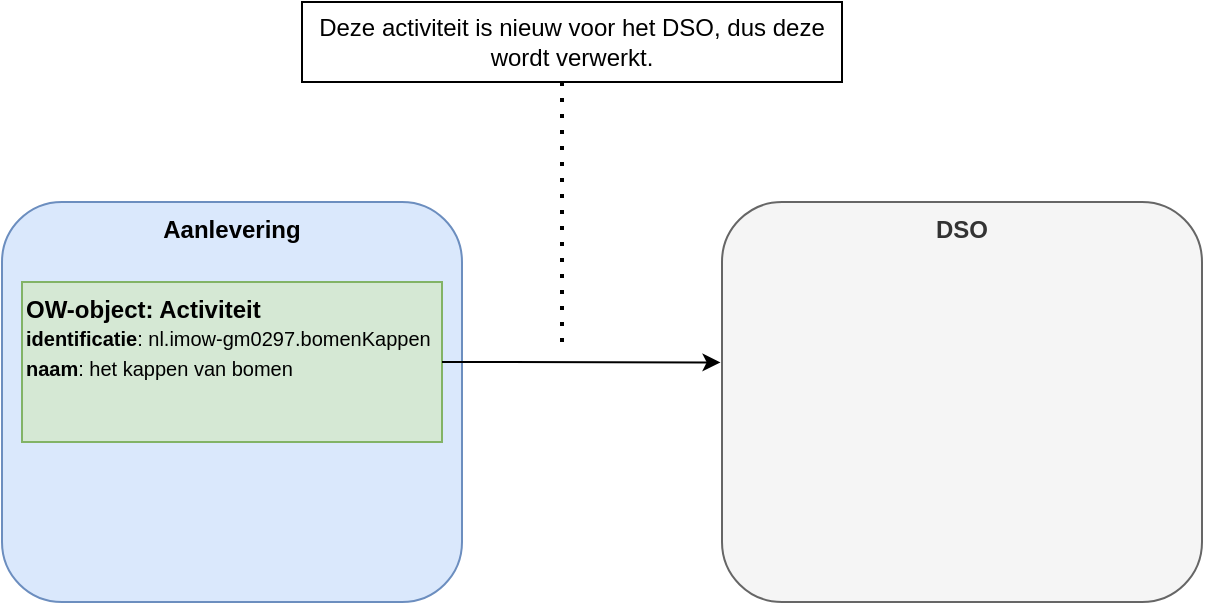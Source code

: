 <mxfile version="15.9.6" type="google" pages="9"><diagram id="cnq5a78U39VZ50lS3dMu" name="Aanlevering"><mxGraphModel dx="1422" dy="705" grid="1" gridSize="10" guides="1" tooltips="1" connect="1" arrows="1" fold="1" page="1" pageScale="1" pageWidth="850" pageHeight="1100" math="0" shadow="0"><root><mxCell id="BulAiwIBVjesNpcycTKe-0"/><mxCell id="BulAiwIBVjesNpcycTKe-1" parent="BulAiwIBVjesNpcycTKe-0"/><mxCell id="upTyHhgvFodYjbKppQSF-0" value="Aanlevering" style="rounded=1;whiteSpace=wrap;html=1;verticalAlign=top;fontStyle=1;fillColor=#dae8fc;strokeColor=#6c8ebf;" parent="BulAiwIBVjesNpcycTKe-1" vertex="1"><mxGeometry x="150" y="180" width="230" height="200" as="geometry"/></mxCell><mxCell id="upTyHhgvFodYjbKppQSF-1" value="DSO" style="rounded=1;whiteSpace=wrap;html=1;verticalAlign=top;fontStyle=1;fillColor=#f5f5f5;strokeColor=#666666;fontColor=#333333;" parent="BulAiwIBVjesNpcycTKe-1" vertex="1"><mxGeometry x="510" y="180" width="240" height="200" as="geometry"/></mxCell><mxCell id="upTyHhgvFodYjbKppQSF-2" value="&lt;b&gt;OW-object: Activiteit&lt;/b&gt;&lt;br&gt;&lt;font style=&quot;font-size: 10px&quot;&gt;&lt;b&gt;identificatie&lt;/b&gt;: nl.imow-gm0297.bomenKappen&lt;br&gt;&lt;b&gt;naam&lt;/b&gt;: het kappen van bomen&lt;/font&gt;" style="rounded=0;whiteSpace=wrap;html=1;align=left;verticalAlign=top;fillColor=#d5e8d4;strokeColor=#82b366;" parent="BulAiwIBVjesNpcycTKe-1" vertex="1"><mxGeometry x="160" y="220" width="210" height="80" as="geometry"/></mxCell><mxCell id="upTyHhgvFodYjbKppQSF-4" value="" style="endArrow=classic;html=1;exitX=1;exitY=0.5;exitDx=0;exitDy=0;entryX=-0.003;entryY=0.401;entryDx=0;entryDy=0;entryPerimeter=0;" parent="BulAiwIBVjesNpcycTKe-1" source="upTyHhgvFodYjbKppQSF-2" target="upTyHhgvFodYjbKppQSF-1" edge="1"><mxGeometry width="50" height="50" relative="1" as="geometry"><mxPoint x="410" y="290" as="sourcePoint"/><mxPoint x="460" y="240" as="targetPoint"/></mxGeometry></mxCell><mxCell id="upTyHhgvFodYjbKppQSF-5" value="" style="endArrow=none;dashed=1;html=1;dashPattern=1 3;strokeWidth=2;" parent="BulAiwIBVjesNpcycTKe-1" edge="1"><mxGeometry width="50" height="50" relative="1" as="geometry"><mxPoint x="430" y="250" as="sourcePoint"/><mxPoint x="430" y="120" as="targetPoint"/></mxGeometry></mxCell><mxCell id="upTyHhgvFodYjbKppQSF-6" value="Deze activiteit is nieuw voor het DSO, dus deze wordt verwerkt." style="text;html=1;fillColor=none;align=center;verticalAlign=middle;whiteSpace=wrap;rounded=0;strokeColor=#000000;" parent="BulAiwIBVjesNpcycTKe-1" vertex="1"><mxGeometry x="300" y="80" width="270" height="40" as="geometry"/></mxCell></root></mxGraphModel></diagram><diagram id="4rAleADZfKpRLxPWruGP" name="Wijziging"><mxGraphModel dx="1422" dy="705" grid="1" gridSize="10" guides="1" tooltips="1" connect="1" arrows="1" fold="1" page="1" pageScale="1" pageWidth="850" pageHeight="1100" math="0" shadow="0"><root><mxCell id="6Y5JYu0AF59c7PQff5KX-0"/><mxCell id="6Y5JYu0AF59c7PQff5KX-1" parent="6Y5JYu0AF59c7PQff5KX-0"/><mxCell id="vm-alfsnwEmNeRz_VhrY-0" value="Aanlevering" style="rounded=1;whiteSpace=wrap;html=1;verticalAlign=top;fontStyle=1;fillColor=#dae8fc;strokeColor=#6c8ebf;" parent="6Y5JYu0AF59c7PQff5KX-1" vertex="1"><mxGeometry x="150" y="180" width="230" height="200" as="geometry"/></mxCell><mxCell id="vm-alfsnwEmNeRz_VhrY-1" value="DSO" style="rounded=1;whiteSpace=wrap;html=1;verticalAlign=top;fontStyle=1;fillColor=#f5f5f5;strokeColor=#666666;fontColor=#333333;" parent="6Y5JYu0AF59c7PQff5KX-1" vertex="1"><mxGeometry x="510" y="180" width="240" height="200" as="geometry"/></mxCell><mxCell id="vm-alfsnwEmNeRz_VhrY-2" value="&lt;b&gt;OW-object: Activiteit&lt;/b&gt;&lt;br&gt;&lt;font style=&quot;font-size: 10px&quot;&gt;&lt;b&gt;identificatie&lt;/b&gt;: nl.imow-gm0297.bomenKappen&lt;br&gt;&lt;b&gt;naam&lt;/b&gt;: het kappen van &lt;b&gt;één of meerdere&lt;/b&gt; bomen&lt;/font&gt;" style="rounded=0;whiteSpace=wrap;html=1;align=left;verticalAlign=top;fillColor=#d5e8d4;strokeColor=#82b366;" parent="6Y5JYu0AF59c7PQff5KX-1" vertex="1"><mxGeometry x="160" y="220" width="210" height="80" as="geometry"/></mxCell><mxCell id="vm-alfsnwEmNeRz_VhrY-3" value="" style="endArrow=classic;html=1;exitX=1;exitY=0.5;exitDx=0;exitDy=0;entryX=-0.003;entryY=0.401;entryDx=0;entryDy=0;entryPerimeter=0;" parent="6Y5JYu0AF59c7PQff5KX-1" source="vm-alfsnwEmNeRz_VhrY-2" target="vm-alfsnwEmNeRz_VhrY-1" edge="1"><mxGeometry width="50" height="50" relative="1" as="geometry"><mxPoint x="410" y="290" as="sourcePoint"/><mxPoint x="460" y="240" as="targetPoint"/></mxGeometry></mxCell><mxCell id="vm-alfsnwEmNeRz_VhrY-4" value="" style="endArrow=none;dashed=1;html=1;dashPattern=1 3;strokeWidth=2;" parent="6Y5JYu0AF59c7PQff5KX-1" edge="1"><mxGeometry width="50" height="50" relative="1" as="geometry"><mxPoint x="430" y="260" as="sourcePoint"/><mxPoint x="430" y="120" as="targetPoint"/></mxGeometry></mxCell><mxCell id="vm-alfsnwEmNeRz_VhrY-5" value="Deze activiteit is bekend bij het DSO, maar de inhoud is anders dan bekend bij het DSO.&lt;br&gt;Kortom dit wordt gezien als wijziging van de activiteit." style="text;html=1;fillColor=none;align=center;verticalAlign=middle;whiteSpace=wrap;rounded=0;strokeColor=#000000;" parent="6Y5JYu0AF59c7PQff5KX-1" vertex="1"><mxGeometry x="300" y="40" width="270" height="80" as="geometry"/></mxCell><mxCell id="vm-alfsnwEmNeRz_VhrY-6" value="&lt;b&gt;OW-object: Activiteit&lt;/b&gt;&lt;br&gt;&lt;font style=&quot;font-size: 10px&quot;&gt;&lt;b&gt;identificatie&lt;/b&gt;: nl.imow-gm0297.bomenKappen&lt;br&gt;&lt;b&gt;naam&lt;/b&gt;: het kappen van bomen&lt;/font&gt;" style="rounded=0;whiteSpace=wrap;html=1;align=left;verticalAlign=top;fillColor=#d5e8d4;strokeColor=#82b366;" parent="6Y5JYu0AF59c7PQff5KX-1" vertex="1"><mxGeometry x="530" y="220" width="210" height="80" as="geometry"/></mxCell></root></mxGraphModel></diagram><diagram id="3hG_3pQ_VMzZl1gdplC8" name="Beëindiging"><mxGraphModel dx="1422" dy="705" grid="1" gridSize="10" guides="1" tooltips="1" connect="1" arrows="1" fold="1" page="1" pageScale="1" pageWidth="850" pageHeight="1100" math="0" shadow="0"><root><mxCell id="X7W_y2HWqaV1oq2PzA46-0"/><mxCell id="X7W_y2HWqaV1oq2PzA46-1" parent="X7W_y2HWqaV1oq2PzA46-0"/><mxCell id="f1akM-ItKQ3gFnN-b0W8-0" value="Aanlevering" style="rounded=1;whiteSpace=wrap;html=1;verticalAlign=top;fontStyle=1;fillColor=#dae8fc;strokeColor=#6c8ebf;" parent="X7W_y2HWqaV1oq2PzA46-1" vertex="1"><mxGeometry x="150" y="180" width="230" height="200" as="geometry"/></mxCell><mxCell id="f1akM-ItKQ3gFnN-b0W8-1" value="DSO" style="rounded=1;whiteSpace=wrap;html=1;verticalAlign=top;fontStyle=1;fillColor=#f5f5f5;strokeColor=#666666;fontColor=#333333;" parent="X7W_y2HWqaV1oq2PzA46-1" vertex="1"><mxGeometry x="510" y="180" width="240" height="200" as="geometry"/></mxCell><mxCell id="f1akM-ItKQ3gFnN-b0W8-2" value="&lt;b&gt;OW-object: Activiteit&lt;/b&gt;&lt;br&gt;&lt;font style=&quot;font-size: 10px&quot;&gt;&lt;b&gt;status: beëindigen&lt;/b&gt;&lt;br&gt;&lt;b&gt;identificatie&lt;/b&gt;: nl.imow-gm0297.bomenKappen&lt;br&gt;&lt;b&gt;naam&lt;/b&gt;: het kappen van één of meerdere bomen&lt;/font&gt;" style="rounded=0;whiteSpace=wrap;html=1;align=left;verticalAlign=top;fillColor=#d5e8d4;strokeColor=#82b366;" parent="X7W_y2HWqaV1oq2PzA46-1" vertex="1"><mxGeometry x="160" y="220" width="210" height="80" as="geometry"/></mxCell><mxCell id="f1akM-ItKQ3gFnN-b0W8-3" value="" style="endArrow=classic;html=1;exitX=1;exitY=0.5;exitDx=0;exitDy=0;entryX=-0.003;entryY=0.401;entryDx=0;entryDy=0;entryPerimeter=0;" parent="X7W_y2HWqaV1oq2PzA46-1" source="f1akM-ItKQ3gFnN-b0W8-2" target="f1akM-ItKQ3gFnN-b0W8-1" edge="1"><mxGeometry width="50" height="50" relative="1" as="geometry"><mxPoint x="410" y="290" as="sourcePoint"/><mxPoint x="460" y="240" as="targetPoint"/></mxGeometry></mxCell><mxCell id="f1akM-ItKQ3gFnN-b0W8-4" value="" style="endArrow=none;dashed=1;html=1;dashPattern=1 3;strokeWidth=2;" parent="X7W_y2HWqaV1oq2PzA46-1" edge="1"><mxGeometry width="50" height="50" relative="1" as="geometry"><mxPoint x="430" y="260" as="sourcePoint"/><mxPoint x="430" y="120" as="targetPoint"/></mxGeometry></mxCell><mxCell id="f1akM-ItKQ3gFnN-b0W8-5" value="Deze activiteit is bekend bij het DSO, en wordt aangeleverd met de status 'beëindigen'.&lt;br&gt;Kortom het DSO zal deze activiteit beëindigen, en deze zal niet meer zichtbaar zijn." style="text;html=1;fillColor=none;align=center;verticalAlign=middle;whiteSpace=wrap;rounded=0;strokeColor=#000000;" parent="X7W_y2HWqaV1oq2PzA46-1" vertex="1"><mxGeometry x="300" y="40" width="270" height="80" as="geometry"/></mxCell><mxCell id="f1akM-ItKQ3gFnN-b0W8-6" value="&lt;b&gt;OW-object: Activiteit&lt;/b&gt;&lt;br&gt;&lt;font style=&quot;font-size: 10px&quot;&gt;&lt;b&gt;identificatie&lt;/b&gt;: nl.imow-gm0297.bomenKappen&lt;br&gt;&lt;b&gt;naam&lt;/b&gt;: het kappen van één of meerdere bomen&lt;/font&gt;" style="rounded=0;whiteSpace=wrap;html=1;align=left;verticalAlign=top;fillColor=#d5e8d4;strokeColor=#82b366;" parent="X7W_y2HWqaV1oq2PzA46-1" vertex="1"><mxGeometry x="530" y="220" width="210" height="90" as="geometry"/></mxCell><mxCell id="f1akM-ItKQ3gFnN-b0W8-8" value="&lt;i&gt;Deze activiteit is beëindigd&lt;/i&gt;" style="text;html=1;strokeColor=none;fillColor=none;align=center;verticalAlign=middle;whiteSpace=wrap;rounded=0;" parent="X7W_y2HWqaV1oq2PzA46-1" vertex="1"><mxGeometry x="515" y="280" width="230" height="20" as="geometry"/></mxCell></root></mxGraphModel></diagram><diagram id="SnEwLKgsOkTw29J2GzC9" name="1. Start"><mxGraphModel dx="1422" dy="705" grid="1" gridSize="10" guides="1" tooltips="1" connect="1" arrows="1" fold="1" page="1" pageScale="1" pageWidth="850" pageHeight="1100" math="0" shadow="0"><root><mxCell id="DciSSA2-mq_MU673MJBI-0"/><mxCell id="DciSSA2-mq_MU673MJBI-1" parent="DciSSA2-mq_MU673MJBI-0"/><mxCell id="DciSSA2-mq_MU673MJBI-2" value="&lt;font style=&quot;font-size: 18px&quot;&gt;&lt;font color=&quot;#ffffff&quot;&gt;Digitaal Stelsel Omgevingswet (&lt;b&gt;DSO&lt;/b&gt;)&lt;br&gt;&lt;i&gt;van plan tot publicatie&lt;/i&gt;&lt;/font&gt;&lt;br&gt;&lt;/font&gt;" style="rounded=1;whiteSpace=wrap;html=1;verticalAlign=top;strokeColor=#666666;fontColor=#333333;fillColor=#000000;" parent="DciSSA2-mq_MU673MJBI-1" vertex="1"><mxGeometry x="400" y="100" width="590" height="490" as="geometry"/></mxCell><mxCell id="DciSSA2-mq_MU673MJBI-3" value="&lt;font style=&quot;font-size: 18px&quot;&gt;o³ /&amp;nbsp;&lt;b&gt;OZON&lt;/b&gt;&lt;/font&gt;" style="rounded=1;whiteSpace=wrap;html=1;verticalAlign=top;" parent="DciSSA2-mq_MU673MJBI-1" vertex="1"><mxGeometry x="670" y="160" width="130" height="380" as="geometry"/></mxCell><mxCell id="DciSSA2-mq_MU673MJBI-4" value="&lt;b&gt;&lt;font style=&quot;font-size: 16px&quot;&gt;Registratie Toepasbare Regels (RTR)&lt;/font&gt;&lt;/b&gt;" style="rounded=1;whiteSpace=wrap;html=1;" parent="DciSSA2-mq_MU673MJBI-1" vertex="1"><mxGeometry x="820" y="365" width="150" height="170" as="geometry"/></mxCell><mxCell id="DciSSA2-mq_MU673MJBI-5" value="&lt;b&gt;&lt;font style=&quot;font-size: 17px&quot;&gt;Viewer&lt;/font&gt;&lt;/b&gt;" style="rounded=1;whiteSpace=wrap;html=1;" parent="DciSSA2-mq_MU673MJBI-1" vertex="1"><mxGeometry x="820" y="160" width="150" height="170" as="geometry"/></mxCell><mxCell id="DciSSA2-mq_MU673MJBI-6" value="&lt;b&gt;&lt;font style=&quot;font-size: 19px&quot;&gt;LVBB&lt;/font&gt;&lt;/b&gt;" style="rounded=1;whiteSpace=wrap;html=1;verticalAlign=top;" parent="DciSSA2-mq_MU673MJBI-1" vertex="1"><mxGeometry x="430" y="160" width="220" height="380" as="geometry"/></mxCell><mxCell id="LzuV8hDbBi4wQ_r6YzJl-0" value="&lt;font color=&quot;#ffffff&quot; style=&quot;font-size: 20px;&quot;&gt;Plansoftware&lt;/font&gt;" style="rounded=1;whiteSpace=wrap;html=1;fillColor=#000000;fontSize=20;verticalAlign=top;" parent="DciSSA2-mq_MU673MJBI-1" vertex="1"><mxGeometry x="110" y="100" width="230" height="490" as="geometry"/></mxCell></root></mxGraphModel></diagram><diagram id="NNP2eB6aAU1fIwhYI6yY" name="2. Initieel aanleveren"><mxGraphModel dx="1422" dy="705" grid="1" gridSize="10" guides="1" tooltips="1" connect="1" arrows="1" fold="1" page="1" pageScale="1" pageWidth="850" pageHeight="1100" math="0" shadow="0"><root><mxCell id="3MFBkOOfkJz7EDEewrJo-0"/><mxCell id="3MFBkOOfkJz7EDEewrJo-1" parent="3MFBkOOfkJz7EDEewrJo-0"/><mxCell id="IQ6CR1N9C1vT0x9MOX1U-2" value="&lt;font color=&quot;#ffffff&quot; style=&quot;font-size: 20px;&quot;&gt;Plansoftware&lt;/font&gt;" style="rounded=1;whiteSpace=wrap;html=1;fillColor=#000000;fontSize=20;verticalAlign=top;" parent="3MFBkOOfkJz7EDEewrJo-1" vertex="1"><mxGeometry x="110" y="60" width="230" height="490" as="geometry"/></mxCell><mxCell id="IQ6CR1N9C1vT0x9MOX1U-15" value="&lt;span style=&quot;font-size: 16px&quot;&gt;Besluit X&lt;br&gt;&lt;/span&gt;" style="shape=note;whiteSpace=wrap;html=1;backgroundOutline=1;darkOpacity=0.05;fontSize=20;labelBorderColor=none;labelBackgroundColor=#FFFFFF;size=0;verticalAlign=top;" parent="3MFBkOOfkJz7EDEewrJo-1" vertex="1"><mxGeometry x="297.5" y="150" width="102.5" height="180" as="geometry"/></mxCell><mxCell id="WEQUrJw605V_Tixg1U4s-0" value="&lt;font style=&quot;font-size: 18px&quot;&gt;&lt;font color=&quot;#ffffff&quot;&gt;Digitaal Stelsel Omgevingswet (&lt;b&gt;DSO&lt;/b&gt;)&lt;br&gt;&lt;i&gt;van plan tot publicatie&lt;/i&gt;&lt;/font&gt;&lt;br&gt;&lt;/font&gt;" style="rounded=1;whiteSpace=wrap;html=1;verticalAlign=top;strokeColor=#666666;fontColor=#333333;fillColor=#000000;" parent="3MFBkOOfkJz7EDEewrJo-1" vertex="1"><mxGeometry x="470" y="60" width="590" height="490" as="geometry"/></mxCell><mxCell id="WEQUrJw605V_Tixg1U4s-1" value="&lt;font style=&quot;font-size: 18px&quot;&gt;o³ /&amp;nbsp;&lt;b&gt;OZON&lt;/b&gt;&lt;/font&gt;" style="rounded=1;whiteSpace=wrap;html=1;verticalAlign=top;" parent="3MFBkOOfkJz7EDEewrJo-1" vertex="1"><mxGeometry x="740" y="120" width="130" height="380" as="geometry"/></mxCell><mxCell id="WEQUrJw605V_Tixg1U4s-2" value="&lt;b&gt;&lt;font style=&quot;font-size: 16px&quot;&gt;Registratie Toepasbare Regels (RTR)&lt;/font&gt;&lt;/b&gt;" style="rounded=1;whiteSpace=wrap;html=1;" parent="3MFBkOOfkJz7EDEewrJo-1" vertex="1"><mxGeometry x="890" y="325" width="150" height="170" as="geometry"/></mxCell><mxCell id="IQ6CR1N9C1vT0x9MOX1U-0" value="&lt;b&gt;&lt;font style=&quot;font-size: 17px&quot;&gt;Viewer&lt;/font&gt;&lt;/b&gt;" style="rounded=1;whiteSpace=wrap;html=1;" parent="3MFBkOOfkJz7EDEewrJo-1" vertex="1"><mxGeometry x="890" y="120" width="150" height="170" as="geometry"/></mxCell><mxCell id="IQ6CR1N9C1vT0x9MOX1U-1" value="&lt;b&gt;&lt;font style=&quot;font-size: 19px&quot;&gt;LVBB&lt;/font&gt;&lt;/b&gt;" style="rounded=1;whiteSpace=wrap;html=1;verticalAlign=top;" parent="3MFBkOOfkJz7EDEewrJo-1" vertex="1"><mxGeometry x="500" y="120" width="220" height="380" as="geometry"/></mxCell><mxCell id="IQ6CR1N9C1vT0x9MOX1U-3" value="&lt;font style=&quot;font-size: 16px&quot;&gt;Regeling&lt;br&gt;versie A&lt;/font&gt;" style="shape=note;whiteSpace=wrap;html=1;backgroundOutline=1;darkOpacity=0.05;fontSize=20;labelBorderColor=none;labelBackgroundColor=#FFFFFF;" parent="3MFBkOOfkJz7EDEewrJo-1" vertex="1"><mxGeometry x="318.75" y="230" width="70" height="85" as="geometry"/></mxCell><mxCell id="IQ6CR1N9C1vT0x9MOX1U-4" value="&lt;font style=&quot;font-size: 16px&quot;&gt;Regeling&lt;br&gt;versie A&lt;/font&gt;" style="shape=note;whiteSpace=wrap;html=1;backgroundOutline=1;darkOpacity=0.05;fontSize=20;labelBorderColor=none;labelBackgroundColor=#FFFFFF;size=0;" parent="3MFBkOOfkJz7EDEewrJo-1" vertex="1"><mxGeometry x="550" y="250" width="72.5" height="80" as="geometry"/></mxCell><mxCell id="IQ6CR1N9C1vT0x9MOX1U-6" value="" style="endArrow=classic;html=1;fontSize=20;fontColor=#000000;exitX=0;exitY=0;exitDx=70;exitDy=57.5;exitPerimeter=0;entryX=0;entryY=0.5;entryDx=0;entryDy=0;entryPerimeter=0;strokeColor=#660033;" parent="3MFBkOOfkJz7EDEewrJo-1" source="IQ6CR1N9C1vT0x9MOX1U-3" target="IQ6CR1N9C1vT0x9MOX1U-4" edge="1"><mxGeometry width="50" height="50" relative="1" as="geometry"><mxPoint x="425" y="310" as="sourcePoint"/><mxPoint x="475" y="260" as="targetPoint"/><Array as="points"/></mxGeometry></mxCell><mxCell id="IQ6CR1N9C1vT0x9MOX1U-8" value="&lt;font style=&quot;font-size: 13px&quot;&gt;OW-objecten&lt;/font&gt;" style="shape=note;whiteSpace=wrap;html=1;backgroundOutline=1;darkOpacity=0.05;labelBackgroundColor=#FFFFFF;fontSize=20;fontColor=#000000;fillColor=#99FF99;" parent="3MFBkOOfkJz7EDEewrJo-1" vertex="1"><mxGeometry x="767.5" y="360" width="75" height="90" as="geometry"/></mxCell><mxCell id="IQ6CR1N9C1vT0x9MOX1U-10" value="&lt;font style=&quot;font-size: 13px&quot;&gt;OW-objecten&lt;/font&gt;" style="shape=note;whiteSpace=wrap;html=1;backgroundOutline=1;darkOpacity=0.05;labelBackgroundColor=#FFFFFF;fontSize=20;fontColor=#000000;fillColor=#99FF99;" parent="3MFBkOOfkJz7EDEewrJo-1" vertex="1"><mxGeometry x="300" y="345" width="80" height="105" as="geometry"/></mxCell><mxCell id="IQ6CR1N9C1vT0x9MOX1U-11" value="" style="endArrow=classic;html=1;fontSize=20;fontColor=#000000;exitX=0;exitY=0;exitDx=75;exitDy=60;exitPerimeter=0;entryX=0;entryY=0.5;entryDx=0;entryDy=0;entryPerimeter=0;strokeColor=#660033;" parent="3MFBkOOfkJz7EDEewrJo-1" source="IQ6CR1N9C1vT0x9MOX1U-10" target="IQ6CR1N9C1vT0x9MOX1U-8" edge="1"><mxGeometry width="50" height="50" relative="1" as="geometry"><mxPoint x="415" y="250" as="sourcePoint"/><mxPoint x="642.5" y="405" as="targetPoint"/></mxGeometry></mxCell><mxCell id="IQ6CR1N9C1vT0x9MOX1U-19" value="geeft door" style="edgeLabel;html=1;align=center;verticalAlign=middle;resizable=0;points=[];fontSize=17;fontColor=#000000;" parent="IQ6CR1N9C1vT0x9MOX1U-11" vertex="1" connectable="0"><mxGeometry x="0.208" relative="1" as="geometry"><mxPoint as="offset"/></mxGeometry></mxCell><mxCell id="IQ6CR1N9C1vT0x9MOX1U-13" value="&lt;font style=&quot;font-size: 15px&quot;&gt;Regeling&lt;br&gt;(toestand A)&lt;/font&gt;" style="shape=note;whiteSpace=wrap;html=1;backgroundOutline=1;darkOpacity=0.05;fontSize=20;labelBorderColor=none;labelBackgroundColor=#FFFFFF;" parent="3MFBkOOfkJz7EDEewrJo-1" vertex="1"><mxGeometry x="770" y="250" width="70" height="95" as="geometry"/></mxCell><mxCell id="IQ6CR1N9C1vT0x9MOX1U-14" value="&lt;span style=&quot;font-size: 16px&quot;&gt;Besluit X&lt;br&gt;&lt;/span&gt;" style="shape=note;whiteSpace=wrap;html=1;backgroundOutline=1;darkOpacity=0.05;fontSize=20;labelBorderColor=none;labelBackgroundColor=#FFFFFF;size=0;" parent="3MFBkOOfkJz7EDEewrJo-1" vertex="1"><mxGeometry x="550" y="160" width="72.5" height="70" as="geometry"/></mxCell><mxCell id="IQ6CR1N9C1vT0x9MOX1U-16" value="&lt;b&gt;Initiële aanleveringen van Omgevingsdocumenten&lt;/b&gt;" style="text;html=1;strokeColor=none;fillColor=none;align=center;verticalAlign=middle;whiteSpace=wrap;rounded=0;labelBackgroundColor=#FFFFFF;fontSize=20;fontColor=#000000;labelBorderColor=none;" parent="3MFBkOOfkJz7EDEewrJo-1" vertex="1"><mxGeometry x="220" y="10" width="570" height="40" as="geometry"/></mxCell><mxCell id="IQ6CR1N9C1vT0x9MOX1U-18" value="" style="endArrow=classic;html=1;fontSize=20;fontColor=#000000;exitX=0;exitY=0;exitDx=102.5;exitDy=90;exitPerimeter=0;entryX=0;entryY=0.5;entryDx=0;entryDy=0;entryPerimeter=0;strokeColor=#660033;" parent="3MFBkOOfkJz7EDEewrJo-1" source="IQ6CR1N9C1vT0x9MOX1U-15" target="IQ6CR1N9C1vT0x9MOX1U-14" edge="1"><mxGeometry width="50" height="50" relative="1" as="geometry"><mxPoint x="385" y="415" as="sourcePoint"/><mxPoint x="582.5" y="415" as="targetPoint"/><Array as="points"><mxPoint x="460" y="240"/><mxPoint x="460" y="195"/></Array></mxGeometry></mxCell></root></mxGraphModel></diagram><diagram id="ApKyG84oxRAgZoTJ8I3v" name="3. Wijzigingsbesluiten"><mxGraphModel dx="1422" dy="705" grid="1" gridSize="10" guides="1" tooltips="1" connect="1" arrows="1" fold="1" page="1" pageScale="1" pageWidth="850" pageHeight="1100" math="0" shadow="0"><root><mxCell id="aT3721FI2AcQj0bosfcP-0"/><mxCell id="aT3721FI2AcQj0bosfcP-1" parent="aT3721FI2AcQj0bosfcP-0"/><mxCell id="aT3721FI2AcQj0bosfcP-2" value="&lt;font color=&quot;#ffffff&quot; style=&quot;font-size: 20px;&quot;&gt;Plansoftware&lt;/font&gt;" style="rounded=1;whiteSpace=wrap;html=1;fillColor=#000000;fontSize=20;verticalAlign=top;" parent="aT3721FI2AcQj0bosfcP-1" vertex="1"><mxGeometry x="110" y="60" width="230" height="490" as="geometry"/></mxCell><mxCell id="aT3721FI2AcQj0bosfcP-3" value="&lt;span style=&quot;font-size: 16px&quot;&gt;Besluit Y&lt;br&gt;&lt;/span&gt;" style="shape=note;whiteSpace=wrap;html=1;backgroundOutline=1;darkOpacity=0.05;fontSize=20;labelBorderColor=none;labelBackgroundColor=#FFFFFF;size=0;verticalAlign=top;" parent="aT3721FI2AcQj0bosfcP-1" vertex="1"><mxGeometry x="297.5" y="150" width="102.5" height="180" as="geometry"/></mxCell><mxCell id="aT3721FI2AcQj0bosfcP-4" value="&lt;font style=&quot;font-size: 18px&quot;&gt;&lt;font color=&quot;#ffffff&quot;&gt;Digitaal Stelsel Omgevingswet (&lt;b&gt;DSO&lt;/b&gt;)&lt;br&gt;&lt;i&gt;van plan tot publicatie&lt;/i&gt;&lt;/font&gt;&lt;br&gt;&lt;/font&gt;" style="rounded=1;whiteSpace=wrap;html=1;verticalAlign=top;strokeColor=#666666;fontColor=#333333;fillColor=#000000;" parent="aT3721FI2AcQj0bosfcP-1" vertex="1"><mxGeometry x="470" y="60" width="590" height="490" as="geometry"/></mxCell><mxCell id="aT3721FI2AcQj0bosfcP-5" value="&lt;font style=&quot;font-size: 18px&quot;&gt;o³ /&amp;nbsp;&lt;b&gt;OZON&lt;/b&gt;&lt;/font&gt;" style="rounded=1;whiteSpace=wrap;html=1;verticalAlign=top;" parent="aT3721FI2AcQj0bosfcP-1" vertex="1"><mxGeometry x="740" y="120" width="130" height="380" as="geometry"/></mxCell><mxCell id="aT3721FI2AcQj0bosfcP-6" value="&lt;b&gt;&lt;font style=&quot;font-size: 16px&quot;&gt;Registratie Toepasbare Regels (RTR)&lt;/font&gt;&lt;/b&gt;" style="rounded=1;whiteSpace=wrap;html=1;" parent="aT3721FI2AcQj0bosfcP-1" vertex="1"><mxGeometry x="890" y="325" width="150" height="170" as="geometry"/></mxCell><mxCell id="aT3721FI2AcQj0bosfcP-7" value="&lt;b&gt;&lt;font style=&quot;font-size: 17px&quot;&gt;Viewer&lt;/font&gt;&lt;/b&gt;" style="rounded=1;whiteSpace=wrap;html=1;" parent="aT3721FI2AcQj0bosfcP-1" vertex="1"><mxGeometry x="890" y="120" width="150" height="170" as="geometry"/></mxCell><mxCell id="aT3721FI2AcQj0bosfcP-8" value="&lt;b&gt;&lt;font style=&quot;font-size: 19px&quot;&gt;LVBB&lt;/font&gt;&lt;/b&gt;" style="rounded=1;whiteSpace=wrap;html=1;verticalAlign=top;" parent="aT3721FI2AcQj0bosfcP-1" vertex="1"><mxGeometry x="500" y="120" width="220" height="380" as="geometry"/></mxCell><mxCell id="aT3721FI2AcQj0bosfcP-9" value="&lt;span style=&quot;font-size: 16px&quot;&gt;wijzigingen t.o.v. versie A&lt;/span&gt;" style="shape=note;whiteSpace=wrap;html=1;backgroundOutline=1;darkOpacity=0.05;fontSize=20;labelBorderColor=none;labelBackgroundColor=#FFFFFF;" parent="aT3721FI2AcQj0bosfcP-1" vertex="1"><mxGeometry x="310" y="230" width="78.75" height="85" as="geometry"/></mxCell><mxCell id="aT3721FI2AcQj0bosfcP-10" value="&lt;font style=&quot;font-size: 16px&quot;&gt;Regeling&lt;br&gt;versie B&lt;/font&gt;" style="shape=note;whiteSpace=wrap;html=1;backgroundOutline=1;darkOpacity=0.05;fontSize=20;labelBorderColor=none;labelBackgroundColor=#FFFFFF;size=0;" parent="aT3721FI2AcQj0bosfcP-1" vertex="1"><mxGeometry x="622.5" y="250" width="72.5" height="80" as="geometry"/></mxCell><mxCell id="aT3721FI2AcQj0bosfcP-11" value="" style="endArrow=classic;html=1;fontSize=20;fontColor=#000000;entryX=0;entryY=0.5;entryDx=0;entryDy=0;entryPerimeter=0;strokeColor=#660033;" parent="aT3721FI2AcQj0bosfcP-1" source="aT3721FI2AcQj0bosfcP-20" target="aT3721FI2AcQj0bosfcP-10" edge="1"><mxGeometry width="50" height="50" relative="1" as="geometry"><mxPoint x="380" y="290" as="sourcePoint"/><mxPoint x="475" y="260" as="targetPoint"/><Array as="points"/></mxGeometry></mxCell><mxCell id="aT3721FI2AcQj0bosfcP-12" value="&lt;font style=&quot;font-size: 13px&quot;&gt;OW-objecten&lt;/font&gt;" style="shape=note;whiteSpace=wrap;html=1;backgroundOutline=1;darkOpacity=0.05;labelBackgroundColor=#FFFFFF;fontSize=20;fontColor=#000000;fillColor=#99FF99;" parent="aT3721FI2AcQj0bosfcP-1" vertex="1"><mxGeometry x="767.5" y="360" width="75" height="90" as="geometry"/></mxCell><mxCell id="aT3721FI2AcQj0bosfcP-13" value="&lt;font style=&quot;font-size: 13px&quot;&gt;Wijzigingen in&lt;br&gt;OW-objecten&lt;/font&gt;" style="shape=note;whiteSpace=wrap;html=1;backgroundOutline=1;darkOpacity=0.05;labelBackgroundColor=#FFFFFF;fontSize=20;fontColor=#000000;fillColor=#99FF99;" parent="aT3721FI2AcQj0bosfcP-1" vertex="1"><mxGeometry x="300" y="345" width="80" height="105" as="geometry"/></mxCell><mxCell id="aT3721FI2AcQj0bosfcP-14" value="" style="endArrow=classic;html=1;fontSize=20;fontColor=#000000;exitX=0;exitY=0;exitDx=75;exitDy=60;exitPerimeter=0;entryX=0;entryY=0.5;entryDx=0;entryDy=0;entryPerimeter=0;strokeColor=#660033;" parent="aT3721FI2AcQj0bosfcP-1" source="aT3721FI2AcQj0bosfcP-13" target="aT3721FI2AcQj0bosfcP-12" edge="1"><mxGeometry width="50" height="50" relative="1" as="geometry"><mxPoint x="415" y="250" as="sourcePoint"/><mxPoint x="642.5" y="405" as="targetPoint"/></mxGeometry></mxCell><mxCell id="aT3721FI2AcQj0bosfcP-15" value="geeft door" style="edgeLabel;html=1;align=center;verticalAlign=middle;resizable=0;points=[];fontSize=17;fontColor=#000000;" parent="aT3721FI2AcQj0bosfcP-14" vertex="1" connectable="0"><mxGeometry x="0.208" relative="1" as="geometry"><mxPoint as="offset"/></mxGeometry></mxCell><mxCell id="aT3721FI2AcQj0bosfcP-16" value="&lt;font style=&quot;font-size: 15px&quot;&gt;Regeling&lt;br&gt;(toestand B)&lt;/font&gt;" style="shape=note;whiteSpace=wrap;html=1;backgroundOutline=1;darkOpacity=0.05;fontSize=20;labelBorderColor=none;labelBackgroundColor=#FFFFFF;" parent="aT3721FI2AcQj0bosfcP-1" vertex="1"><mxGeometry x="770" y="250" width="70" height="95" as="geometry"/></mxCell><mxCell id="aT3721FI2AcQj0bosfcP-17" value="&lt;span style=&quot;font-size: 16px&quot;&gt;Besluit Y&lt;br&gt;&lt;/span&gt;" style="shape=note;whiteSpace=wrap;html=1;backgroundOutline=1;darkOpacity=0.05;fontSize=20;labelBorderColor=none;labelBackgroundColor=#FFFFFF;size=0;" parent="aT3721FI2AcQj0bosfcP-1" vertex="1"><mxGeometry x="550" y="160" width="72.5" height="70" as="geometry"/></mxCell><mxCell id="aT3721FI2AcQj0bosfcP-18" value="&lt;b&gt;Wijzigingsbesluiten&amp;nbsp;&lt;/b&gt;" style="text;html=1;strokeColor=none;fillColor=none;align=center;verticalAlign=middle;whiteSpace=wrap;rounded=0;labelBackgroundColor=#FFFFFF;fontSize=20;fontColor=#000000;labelBorderColor=none;" parent="aT3721FI2AcQj0bosfcP-1" vertex="1"><mxGeometry x="220" y="10" width="570" height="40" as="geometry"/></mxCell><mxCell id="aT3721FI2AcQj0bosfcP-19" value="" style="endArrow=classic;html=1;fontSize=20;fontColor=#000000;exitX=0;exitY=0;exitDx=102.5;exitDy=90;exitPerimeter=0;entryX=0;entryY=0.5;entryDx=0;entryDy=0;entryPerimeter=0;strokeColor=#660033;" parent="aT3721FI2AcQj0bosfcP-1" source="aT3721FI2AcQj0bosfcP-3" target="aT3721FI2AcQj0bosfcP-17" edge="1"><mxGeometry width="50" height="50" relative="1" as="geometry"><mxPoint x="385" y="415" as="sourcePoint"/><mxPoint x="582.5" y="415" as="targetPoint"/><Array as="points"><mxPoint x="460" y="240"/><mxPoint x="460" y="195"/></Array></mxGeometry></mxCell><mxCell id="aT3721FI2AcQj0bosfcP-20" value="Consolidatie" style="rounded=1;whiteSpace=wrap;html=1;labelBackgroundColor=#FFFFFF;fontSize=17;" parent="aT3721FI2AcQj0bosfcP-1" vertex="1"><mxGeometry x="510" y="270" width="100" height="40" as="geometry"/></mxCell><mxCell id="aT3721FI2AcQj0bosfcP-21" value="" style="endArrow=classic;html=1;fontSize=20;fontColor=#000000;entryX=0;entryY=0.5;entryDx=0;entryDy=0;entryPerimeter=0;strokeColor=#660033;" parent="aT3721FI2AcQj0bosfcP-1" target="aT3721FI2AcQj0bosfcP-20" edge="1"><mxGeometry width="50" height="50" relative="1" as="geometry"><mxPoint x="380" y="290" as="sourcePoint"/><mxPoint x="622.5" y="290" as="targetPoint"/><Array as="points"/></mxGeometry></mxCell></root></mxGraphModel></diagram><diagram id="Iv0t8NJ4oMBCUzCud2mk" name="4. fallback scenario"><mxGraphModel dx="1422" dy="705" grid="1" gridSize="10" guides="1" tooltips="1" connect="1" arrows="1" fold="1" page="1" pageScale="1" pageWidth="850" pageHeight="1100" math="0" shadow="0"><root><mxCell id="rMKn_8kwWTcVbZvr5f6J-0"/><mxCell id="rMKn_8kwWTcVbZvr5f6J-1" parent="rMKn_8kwWTcVbZvr5f6J-0"/><mxCell id="LRDM0sFJcIWygap7ecTG-0" value="&lt;font color=&quot;#ffffff&quot; style=&quot;font-size: 20px;&quot;&gt;Plansoftware&lt;/font&gt;" style="rounded=1;whiteSpace=wrap;html=1;fillColor=#000000;fontSize=20;verticalAlign=top;" parent="rMKn_8kwWTcVbZvr5f6J-1" vertex="1"><mxGeometry x="110" y="60" width="230" height="490" as="geometry"/></mxCell><mxCell id="LRDM0sFJcIWygap7ecTG-1" value="&lt;span style=&quot;font-size: 16px&quot;&gt;Besluit Y&lt;br&gt;&lt;/span&gt;" style="shape=note;whiteSpace=wrap;html=1;backgroundOutline=1;darkOpacity=0.05;fontSize=20;labelBorderColor=none;labelBackgroundColor=#FFFFFF;size=0;verticalAlign=top;" parent="rMKn_8kwWTcVbZvr5f6J-1" vertex="1"><mxGeometry x="297.5" y="120" width="102.5" height="250" as="geometry"/></mxCell><mxCell id="LRDM0sFJcIWygap7ecTG-21" value="Beoogde-Regeling" style="rounded=1;whiteSpace=wrap;html=1;labelBackgroundColor=#FFFFFF;fontSize=17;verticalAlign=top;" parent="rMKn_8kwWTcVbZvr5f6J-1" vertex="1"><mxGeometry x="305" y="220" width="90" height="150" as="geometry"/></mxCell><mxCell id="LRDM0sFJcIWygap7ecTG-2" value="&lt;font style=&quot;font-size: 18px&quot;&gt;&lt;font color=&quot;#ffffff&quot;&gt;Digitaal Stelsel Omgevingswet (&lt;b&gt;DSO&lt;/b&gt;)&lt;br&gt;&lt;i&gt;van plan tot publicatie&lt;/i&gt;&lt;/font&gt;&lt;br&gt;&lt;/font&gt;" style="rounded=1;whiteSpace=wrap;html=1;verticalAlign=top;strokeColor=#666666;fontColor=#333333;fillColor=#000000;" parent="rMKn_8kwWTcVbZvr5f6J-1" vertex="1"><mxGeometry x="470" y="60" width="590" height="490" as="geometry"/></mxCell><mxCell id="LRDM0sFJcIWygap7ecTG-3" value="&lt;font style=&quot;font-size: 18px&quot;&gt;o³ /&amp;nbsp;&lt;b&gt;OZON&lt;/b&gt;&lt;/font&gt;" style="rounded=1;whiteSpace=wrap;html=1;verticalAlign=top;" parent="rMKn_8kwWTcVbZvr5f6J-1" vertex="1"><mxGeometry x="740" y="120" width="130" height="380" as="geometry"/></mxCell><mxCell id="LRDM0sFJcIWygap7ecTG-4" value="&lt;b&gt;&lt;font style=&quot;font-size: 16px&quot;&gt;Registratie Toepasbare Regels (RTR)&lt;/font&gt;&lt;/b&gt;" style="rounded=1;whiteSpace=wrap;html=1;" parent="rMKn_8kwWTcVbZvr5f6J-1" vertex="1"><mxGeometry x="890" y="325" width="150" height="170" as="geometry"/></mxCell><mxCell id="LRDM0sFJcIWygap7ecTG-5" value="&lt;b&gt;&lt;font style=&quot;font-size: 17px&quot;&gt;Viewer&lt;/font&gt;&lt;/b&gt;" style="rounded=1;whiteSpace=wrap;html=1;" parent="rMKn_8kwWTcVbZvr5f6J-1" vertex="1"><mxGeometry x="890" y="120" width="150" height="170" as="geometry"/></mxCell><mxCell id="LRDM0sFJcIWygap7ecTG-6" value="&lt;b&gt;&lt;font style=&quot;font-size: 19px&quot;&gt;LVBB&lt;/font&gt;&lt;/b&gt;" style="rounded=1;whiteSpace=wrap;html=1;verticalAlign=top;" parent="rMKn_8kwWTcVbZvr5f6J-1" vertex="1"><mxGeometry x="500" y="120" width="220" height="380" as="geometry"/></mxCell><mxCell id="LRDM0sFJcIWygap7ecTG-7" value="&lt;span style=&quot;font-size: 16px&quot;&gt;Regeling-B&lt;/span&gt;" style="shape=note;whiteSpace=wrap;html=1;backgroundOutline=1;darkOpacity=0.05;fontSize=20;labelBorderColor=none;labelBackgroundColor=#FFFFFF;" parent="rMKn_8kwWTcVbZvr5f6J-1" vertex="1"><mxGeometry x="311.25" y="276" width="78.75" height="85" as="geometry"/></mxCell><mxCell id="LRDM0sFJcIWygap7ecTG-8" value="&lt;font style=&quot;font-size: 16px&quot;&gt;Regeling&lt;br&gt;B&lt;/font&gt;" style="shape=note;whiteSpace=wrap;html=1;backgroundOutline=1;darkOpacity=0.05;fontSize=20;labelBorderColor=none;labelBackgroundColor=#FFFFFF;size=0;" parent="rMKn_8kwWTcVbZvr5f6J-1" vertex="1"><mxGeometry x="622.5" y="295" width="72.5" height="80" as="geometry"/></mxCell><mxCell id="LRDM0sFJcIWygap7ecTG-10" value="&lt;font style=&quot;font-size: 13px&quot;&gt;OW-objecten&lt;/font&gt;" style="shape=note;whiteSpace=wrap;html=1;backgroundOutline=1;darkOpacity=0.05;labelBackgroundColor=#FFFFFF;fontSize=20;fontColor=#000000;fillColor=#99FF99;" parent="rMKn_8kwWTcVbZvr5f6J-1" vertex="1"><mxGeometry x="765" y="395" width="75" height="90" as="geometry"/></mxCell><mxCell id="LRDM0sFJcIWygap7ecTG-11" value="&lt;font style=&quot;font-size: 13px&quot;&gt;Wijzigingen in&lt;br&gt;OW-objecten&lt;/font&gt;" style="shape=note;whiteSpace=wrap;html=1;backgroundOutline=1;darkOpacity=0.05;labelBackgroundColor=#FFFFFF;fontSize=20;fontColor=#000000;fillColor=#99FF99;" parent="rMKn_8kwWTcVbZvr5f6J-1" vertex="1"><mxGeometry x="297.5" y="380" width="80" height="105" as="geometry"/></mxCell><mxCell id="LRDM0sFJcIWygap7ecTG-12" value="" style="endArrow=classic;html=1;fontSize=20;fontColor=#000000;exitX=0;exitY=0;exitDx=75;exitDy=60;exitPerimeter=0;entryX=0;entryY=0.5;entryDx=0;entryDy=0;entryPerimeter=0;strokeColor=#660033;" parent="rMKn_8kwWTcVbZvr5f6J-1" source="LRDM0sFJcIWygap7ecTG-11" target="LRDM0sFJcIWygap7ecTG-10" edge="1"><mxGeometry width="50" height="50" relative="1" as="geometry"><mxPoint x="412.5" y="285" as="sourcePoint"/><mxPoint x="640" y="440" as="targetPoint"/></mxGeometry></mxCell><mxCell id="LRDM0sFJcIWygap7ecTG-13" value="geeft door" style="edgeLabel;html=1;align=center;verticalAlign=middle;resizable=0;points=[];fontSize=17;fontColor=#000000;" parent="LRDM0sFJcIWygap7ecTG-12" vertex="1" connectable="0"><mxGeometry x="0.208" relative="1" as="geometry"><mxPoint as="offset"/></mxGeometry></mxCell><mxCell id="LRDM0sFJcIWygap7ecTG-14" value="&lt;font style=&quot;font-size: 15px&quot;&gt;Regeling&lt;br&gt;(toestand B)&lt;/font&gt;" style="shape=note;whiteSpace=wrap;html=1;backgroundOutline=1;darkOpacity=0.05;fontSize=20;labelBorderColor=none;labelBackgroundColor=#FFFFFF;" parent="rMKn_8kwWTcVbZvr5f6J-1" vertex="1"><mxGeometry x="770" y="280" width="70" height="95" as="geometry"/></mxCell><mxCell id="LRDM0sFJcIWygap7ecTG-15" value="&lt;span style=&quot;font-size: 16px&quot;&gt;Besluit Y&lt;br&gt;&lt;/span&gt;" style="shape=note;whiteSpace=wrap;html=1;backgroundOutline=1;darkOpacity=0.05;fontSize=20;labelBorderColor=none;labelBackgroundColor=#FFFFFF;size=0;" parent="rMKn_8kwWTcVbZvr5f6J-1" vertex="1"><mxGeometry x="530" y="160" width="72.5" height="70" as="geometry"/></mxCell><mxCell id="LRDM0sFJcIWygap7ecTG-16" value="&lt;b&gt;Fallback-scenario (Intrekken en vervangen)&lt;/b&gt;" style="text;html=1;strokeColor=none;fillColor=none;align=center;verticalAlign=middle;whiteSpace=wrap;rounded=0;labelBackgroundColor=#FFFFFF;fontSize=20;fontColor=#000000;labelBorderColor=none;" parent="rMKn_8kwWTcVbZvr5f6J-1" vertex="1"><mxGeometry x="220" y="10" width="570" height="40" as="geometry"/></mxCell><mxCell id="LRDM0sFJcIWygap7ecTG-17" value="" style="endArrow=classic;html=1;fontSize=20;fontColor=#000000;exitX=1.02;exitY=0.164;exitDx=0;exitDy=0;exitPerimeter=0;entryX=0;entryY=0.5;entryDx=0;entryDy=0;entryPerimeter=0;strokeColor=#660033;" parent="rMKn_8kwWTcVbZvr5f6J-1" source="LRDM0sFJcIWygap7ecTG-1" target="LRDM0sFJcIWygap7ecTG-15" edge="1"><mxGeometry width="50" height="50" relative="1" as="geometry"><mxPoint x="385" y="415" as="sourcePoint"/><mxPoint x="582.5" y="415" as="targetPoint"/><Array as="points"><mxPoint x="460" y="160"/><mxPoint x="460" y="195"/></Array></mxGeometry></mxCell><mxCell id="LRDM0sFJcIWygap7ecTG-19" value="" style="endArrow=classic;html=1;fontSize=20;fontColor=#000000;entryX=0;entryY=0.5;entryDx=0;entryDy=0;entryPerimeter=0;strokeColor=#660033;exitX=0;exitY=0;exitDx=78.75;exitDy=57.5;exitPerimeter=0;" parent="rMKn_8kwWTcVbZvr5f6J-1" source="LRDM0sFJcIWygap7ecTG-7" target="LRDM0sFJcIWygap7ecTG-8" edge="1"><mxGeometry width="50" height="50" relative="1" as="geometry"><mxPoint x="380" y="290" as="sourcePoint"/><mxPoint x="510" y="290" as="targetPoint"/><Array as="points"/></mxGeometry></mxCell><mxCell id="LRDM0sFJcIWygap7ecTG-20" value="Intrekking" style="rounded=1;whiteSpace=wrap;html=1;labelBackgroundColor=#FFFFFF;fontSize=17;" parent="rMKn_8kwWTcVbZvr5f6J-1" vertex="1"><mxGeometry x="310" y="170" width="80" height="40" as="geometry"/></mxCell><mxCell id="vLb8tO_40d2Nvg_yQFxO-0" value="&lt;font style=&quot;font-size: 16px&quot;&gt;Regeling&lt;br&gt;A&lt;/font&gt;" style="shape=note;whiteSpace=wrap;html=1;backgroundOutline=1;darkOpacity=0.05;fontSize=20;labelBorderColor=none;labelBackgroundColor=#FFFFFF;size=0;" parent="rMKn_8kwWTcVbZvr5f6J-1" vertex="1"><mxGeometry x="622.5" y="200" width="72.5" height="80" as="geometry"/></mxCell><mxCell id="vLb8tO_40d2Nvg_yQFxO-1" value="" style="endArrow=classic;html=1;fontSize=20;fontColor=#000000;exitX=1;exitY=0.5;exitDx=0;exitDy=0;entryX=0;entryY=0.5;entryDx=0;entryDy=0;entryPerimeter=0;strokeColor=#660033;" parent="rMKn_8kwWTcVbZvr5f6J-1" source="LRDM0sFJcIWygap7ecTG-20" target="vLb8tO_40d2Nvg_yQFxO-0" edge="1"><mxGeometry width="50" height="50" relative="1" as="geometry"><mxPoint x="412.05" y="171" as="sourcePoint"/><mxPoint x="540" y="205" as="targetPoint"/><Array as="points"><mxPoint x="440" y="190"/><mxPoint x="440" y="240"/></Array></mxGeometry></mxCell><mxCell id="vLb8tO_40d2Nvg_yQFxO-3" value="" style="shape=image;html=1;verticalAlign=top;verticalLabelPosition=bottom;labelBackgroundColor=#ffffff;imageAspect=0;aspect=fixed;image=https://cdn4.iconfinder.com/data/icons/core-ui-outlined/32/outlined_trash-128.png;fillColor=#99FF99;fontSize=17;fontColor=#000000;" parent="rMKn_8kwWTcVbZvr5f6J-1" vertex="1"><mxGeometry x="665" y="190" width="30" height="30" as="geometry"/></mxCell></root></mxGraphModel></diagram><diagram id="NIzanQ2797Z2oBMr56nb" name="5.Keten"><mxGraphModel dx="1422" dy="705" grid="1" gridSize="10" guides="1" tooltips="1" connect="1" arrows="1" fold="1" page="1" pageScale="1" pageWidth="850" pageHeight="1100" math="0" shadow="0"><root><mxCell id="TdqG9u-fq6QqxMRd_H0f-0"/><mxCell id="TdqG9u-fq6QqxMRd_H0f-1" parent="TdqG9u-fq6QqxMRd_H0f-0"/><mxCell id="TdqG9u-fq6QqxMRd_H0f-2" value="&lt;font color=&quot;#ffffff&quot; style=&quot;font-size: 20px;&quot;&gt;Plansoftware&lt;/font&gt;" style="rounded=1;whiteSpace=wrap;html=1;fillColor=#000000;fontSize=20;verticalAlign=top;" parent="TdqG9u-fq6QqxMRd_H0f-1" vertex="1"><mxGeometry x="190" y="60" width="150" height="490" as="geometry"/></mxCell><mxCell id="TdqG9u-fq6QqxMRd_H0f-3" value="&lt;span style=&quot;font-size: 16px&quot;&gt;Besluit X&lt;br&gt;&lt;/span&gt;" style="shape=note;whiteSpace=wrap;html=1;backgroundOutline=1;darkOpacity=0.05;fontSize=20;labelBorderColor=none;labelBackgroundColor=#FFFFFF;size=0;verticalAlign=top;" parent="TdqG9u-fq6QqxMRd_H0f-1" vertex="1"><mxGeometry x="297.5" y="110" width="102.5" height="260" as="geometry"/></mxCell><mxCell id="TdqG9u-fq6QqxMRd_H0f-4" value="&lt;font style=&quot;font-size: 18px&quot;&gt;&lt;font color=&quot;#ffffff&quot;&gt;Digitaal Stelsel Omgevingswet (&lt;b&gt;DSO&lt;/b&gt;)&lt;br&gt;&lt;i&gt;van plan tot publicatie&lt;/i&gt;&lt;/font&gt;&lt;br&gt;&lt;/font&gt;" style="rounded=1;whiteSpace=wrap;html=1;verticalAlign=top;strokeColor=#666666;fontColor=#333333;fillColor=#000000;" parent="TdqG9u-fq6QqxMRd_H0f-1" vertex="1"><mxGeometry x="470" y="60" width="590" height="490" as="geometry"/></mxCell><mxCell id="TdqG9u-fq6QqxMRd_H0f-5" value="&lt;font style=&quot;font-size: 18px&quot;&gt;o³ /&amp;nbsp;&lt;b&gt;OZON&lt;/b&gt;&lt;/font&gt;" style="rounded=1;whiteSpace=wrap;html=1;verticalAlign=top;" parent="TdqG9u-fq6QqxMRd_H0f-1" vertex="1"><mxGeometry x="780" y="120" width="150" height="420" as="geometry"/></mxCell><mxCell id="TdqG9u-fq6QqxMRd_H0f-6" value="&lt;b&gt;&lt;font style=&quot;font-size: 16px&quot;&gt;Registratie Toepasbare Regels (RTR)&lt;/font&gt;&lt;/b&gt;" style="rounded=1;whiteSpace=wrap;html=1;" parent="TdqG9u-fq6QqxMRd_H0f-1" vertex="1"><mxGeometry x="940" y="325" width="100" height="170" as="geometry"/></mxCell><mxCell id="TdqG9u-fq6QqxMRd_H0f-7" value="&lt;b&gt;&lt;font style=&quot;font-size: 17px&quot;&gt;Viewer&lt;/font&gt;&lt;/b&gt;" style="rounded=1;whiteSpace=wrap;html=1;" parent="TdqG9u-fq6QqxMRd_H0f-1" vertex="1"><mxGeometry x="940" y="120" width="100" height="170" as="geometry"/></mxCell><mxCell id="TdqG9u-fq6QqxMRd_H0f-8" value="&lt;b&gt;&lt;font style=&quot;font-size: 19px&quot;&gt;LVBB&lt;/font&gt;&lt;/b&gt;" style="rounded=1;whiteSpace=wrap;html=1;verticalAlign=top;" parent="TdqG9u-fq6QqxMRd_H0f-1" vertex="1"><mxGeometry x="500" y="120" width="260" height="420" as="geometry"/></mxCell><mxCell id="TdqG9u-fq6QqxMRd_H0f-9" value="&lt;font style=&quot;font-size: 16px&quot;&gt;Regeling&lt;br&gt;versie A&lt;/font&gt;" style="shape=note;whiteSpace=wrap;html=1;backgroundOutline=1;darkOpacity=0.05;fontSize=20;labelBorderColor=none;labelBackgroundColor=#FFFFFF;" parent="TdqG9u-fq6QqxMRd_H0f-1" vertex="1"><mxGeometry x="318.75" y="157.5" width="70" height="85" as="geometry"/></mxCell><mxCell id="TdqG9u-fq6QqxMRd_H0f-10" value="&lt;font style=&quot;font-size: 16px&quot;&gt;Regeling&lt;br&gt;versie A&lt;/font&gt;" style="shape=note;whiteSpace=wrap;html=1;backgroundOutline=1;darkOpacity=0.05;fontSize=20;labelBorderColor=none;labelBackgroundColor=#FFFFFF;size=0;" parent="TdqG9u-fq6QqxMRd_H0f-1" vertex="1"><mxGeometry x="610" y="187.5" width="72.5" height="80" as="geometry"/></mxCell><mxCell id="TdqG9u-fq6QqxMRd_H0f-11" value="" style="endArrow=classic;html=1;fontSize=20;fontColor=#000000;exitX=0;exitY=0;exitDx=70;exitDy=57.5;exitPerimeter=0;entryX=0;entryY=0.656;entryDx=0;entryDy=0;entryPerimeter=0;strokeColor=#660033;" parent="TdqG9u-fq6QqxMRd_H0f-1" source="TdqG9u-fq6QqxMRd_H0f-9" target="TdqG9u-fq6QqxMRd_H0f-10" edge="1"><mxGeometry width="50" height="50" relative="1" as="geometry"><mxPoint x="425" y="310" as="sourcePoint"/><mxPoint x="475" y="260" as="targetPoint"/><Array as="points"><mxPoint x="430" y="215"/><mxPoint x="430" y="240"/></Array></mxGeometry></mxCell><mxCell id="TdqG9u-fq6QqxMRd_H0f-12" value="&lt;font style=&quot;font-size: 13px&quot;&gt;OW-Locaties&lt;/font&gt;" style="shape=note;whiteSpace=wrap;html=1;backgroundOutline=1;darkOpacity=0.05;labelBackgroundColor=#FFFFFF;fontSize=20;fontColor=#000000;fillColor=#99FF99;" parent="TdqG9u-fq6QqxMRd_H0f-1" vertex="1"><mxGeometry x="825" y="445" width="75" height="90" as="geometry"/></mxCell><mxCell id="TdqG9u-fq6QqxMRd_H0f-13" value="&lt;font style=&quot;font-size: 13px&quot;&gt;OW-Locaties&lt;/font&gt;" style="shape=note;whiteSpace=wrap;html=1;backgroundOutline=1;darkOpacity=0.05;labelBackgroundColor=#FFFFFF;fontSize=20;fontColor=#000000;fillColor=#99FF99;" parent="TdqG9u-fq6QqxMRd_H0f-1" vertex="1"><mxGeometry x="308.74" y="430" width="80" height="105" as="geometry"/></mxCell><mxCell id="TdqG9u-fq6QqxMRd_H0f-14" value="" style="endArrow=classic;html=1;fontSize=20;fontColor=#000000;exitX=0;exitY=0;exitDx=75;exitDy=60;exitPerimeter=0;entryX=0;entryY=0.5;entryDx=0;entryDy=0;entryPerimeter=0;strokeColor=#660033;" parent="TdqG9u-fq6QqxMRd_H0f-1" source="TdqG9u-fq6QqxMRd_H0f-13" target="TdqG9u-fq6QqxMRd_H0f-12" edge="1"><mxGeometry width="50" height="50" relative="1" as="geometry"><mxPoint x="415" y="250" as="sourcePoint"/><mxPoint x="642.5" y="405" as="targetPoint"/></mxGeometry></mxCell><mxCell id="TdqG9u-fq6QqxMRd_H0f-15" value="geeft door" style="edgeLabel;html=1;align=center;verticalAlign=middle;resizable=0;points=[];fontSize=17;fontColor=#000000;" parent="TdqG9u-fq6QqxMRd_H0f-14" vertex="1" connectable="0"><mxGeometry x="0.208" relative="1" as="geometry"><mxPoint as="offset"/></mxGeometry></mxCell><mxCell id="TdqG9u-fq6QqxMRd_H0f-16" value="&lt;font style=&quot;font-size: 15px&quot;&gt;Regeling&lt;br&gt;(toestand A)&lt;/font&gt;" style="shape=note;whiteSpace=wrap;html=1;backgroundOutline=1;darkOpacity=0.05;fontSize=20;labelBorderColor=none;labelBackgroundColor=#FFFFFF;" parent="TdqG9u-fq6QqxMRd_H0f-1" vertex="1"><mxGeometry x="820" y="172.5" width="70" height="95" as="geometry"/></mxCell><mxCell id="TdqG9u-fq6QqxMRd_H0f-17" value="&lt;span style=&quot;font-size: 16px&quot;&gt;Besluit X&lt;br&gt;&lt;/span&gt;" style="shape=note;whiteSpace=wrap;html=1;backgroundOutline=1;darkOpacity=0.05;fontSize=20;labelBorderColor=none;labelBackgroundColor=#FFFFFF;size=0;" parent="TdqG9u-fq6QqxMRd_H0f-1" vertex="1"><mxGeometry x="530" y="150" width="72.5" height="70" as="geometry"/></mxCell><mxCell id="TdqG9u-fq6QqxMRd_H0f-18" value="&lt;b&gt;Aanleveren van GIO's en doorleveren van Locaties&lt;/b&gt;" style="text;html=1;strokeColor=none;fillColor=none;align=center;verticalAlign=middle;whiteSpace=wrap;rounded=0;labelBackgroundColor=#FFFFFF;fontSize=20;fontColor=#000000;labelBorderColor=none;" parent="TdqG9u-fq6QqxMRd_H0f-1" vertex="1"><mxGeometry x="220" y="10" width="570" height="40" as="geometry"/></mxCell><mxCell id="TdqG9u-fq6QqxMRd_H0f-19" value="" style="endArrow=classic;html=1;fontSize=20;fontColor=#000000;entryX=0;entryY=0.5;entryDx=0;entryDy=0;entryPerimeter=0;strokeColor=#660033;" parent="TdqG9u-fq6QqxMRd_H0f-1" target="TdqG9u-fq6QqxMRd_H0f-17" edge="1"><mxGeometry width="50" height="50" relative="1" as="geometry"><mxPoint x="390" y="200" as="sourcePoint"/><mxPoint x="582.5" y="415" as="targetPoint"/><Array as="points"><mxPoint x="390" y="200"/><mxPoint x="430" y="200"/><mxPoint x="430" y="185"/></Array></mxGeometry></mxCell><mxCell id="TdqG9u-fq6QqxMRd_H0f-20" value="&lt;span style=&quot;font-size: 16px&quot;&gt;GIO&lt;/span&gt;" style="shape=note;whiteSpace=wrap;html=1;backgroundOutline=1;darkOpacity=0.05;fontSize=20;labelBorderColor=none;labelBackgroundColor=#FFFFFF;fillColor=#dae8fc;strokeColor=#6c8ebf;verticalAlign=top;" parent="TdqG9u-fq6QqxMRd_H0f-1" vertex="1"><mxGeometry x="318.75" y="250" width="71.25" height="102.5" as="geometry"/></mxCell><mxCell id="TdqG9u-fq6QqxMRd_H0f-22" value="" style="endArrow=classic;html=1;fontSize=20;fontColor=#000000;exitX=0;exitY=0;exitDx=70;exitDy=57.5;exitPerimeter=0;entryX=0;entryY=0.5;entryDx=0;entryDy=0;entryPerimeter=0;strokeColor=#660033;" parent="TdqG9u-fq6QqxMRd_H0f-1" source="TdqG9u-fq6QqxMRd_H0f-20" target="TdqG9u-fq6QqxMRd_H0f-27" edge="1"><mxGeometry width="50" height="50" relative="1" as="geometry"><mxPoint x="398.75" y="225" as="sourcePoint"/><mxPoint x="552.5" y="388.75" as="targetPoint"/><Array as="points"/></mxGeometry></mxCell><mxCell id="TdqG9u-fq6QqxMRd_H0f-23" value="Locatie" style="rounded=1;whiteSpace=wrap;html=1;" parent="TdqG9u-fq6QqxMRd_H0f-1" vertex="1"><mxGeometry x="326.37" y="325" width="44.75" height="22.5" as="geometry"/></mxCell><mxCell id="TdqG9u-fq6QqxMRd_H0f-24" value="Locatie" style="rounded=1;whiteSpace=wrap;html=1;" parent="TdqG9u-fq6QqxMRd_H0f-1" vertex="1"><mxGeometry x="326.37" y="298.75" width="44.75" height="22.5" as="geometry"/></mxCell><mxCell id="TdqG9u-fq6QqxMRd_H0f-27" value="&lt;span style=&quot;font-size: 16px&quot;&gt;GIO&lt;/span&gt;" style="shape=note;whiteSpace=wrap;html=1;backgroundOutline=1;darkOpacity=0.05;fontSize=20;labelBorderColor=none;labelBackgroundColor=#FFFFFF;fillColor=#dae8fc;strokeColor=#6c8ebf;verticalAlign=top;" parent="TdqG9u-fq6QqxMRd_H0f-1" vertex="1"><mxGeometry x="560" y="290" width="71.25" height="102.5" as="geometry"/></mxCell><mxCell id="TdqG9u-fq6QqxMRd_H0f-28" value="Locatie" style="rounded=1;whiteSpace=wrap;html=1;" parent="TdqG9u-fq6QqxMRd_H0f-1" vertex="1"><mxGeometry x="567.62" y="365" width="44.75" height="22.5" as="geometry"/></mxCell><mxCell id="TdqG9u-fq6QqxMRd_H0f-29" value="Locatie" style="rounded=1;whiteSpace=wrap;html=1;" parent="TdqG9u-fq6QqxMRd_H0f-1" vertex="1"><mxGeometry x="567.62" y="338.75" width="44.75" height="22.5" as="geometry"/></mxCell><mxCell id="TdqG9u-fq6QqxMRd_H0f-30" value="" style="endArrow=classic;html=1;exitX=0;exitY=0;exitDx=25;exitDy=0;exitPerimeter=0;entryX=0.25;entryY=1;entryDx=0;entryDy=0;strokeColor=#33FFFF;fontColor=#33FF33;" parent="TdqG9u-fq6QqxMRd_H0f-1" source="TdqG9u-fq6QqxMRd_H0f-13" target="TdqG9u-fq6QqxMRd_H0f-23" edge="1"><mxGeometry width="50" height="50" relative="1" as="geometry"><mxPoint x="400" y="440" as="sourcePoint"/><mxPoint x="450" y="390" as="targetPoint"/></mxGeometry></mxCell><mxCell id="TdqG9u-fq6QqxMRd_H0f-31" value="Locatie" style="rounded=1;whiteSpace=wrap;html=1;" parent="TdqG9u-fq6QqxMRd_H0f-1" vertex="1"><mxGeometry x="820" y="325" width="44.75" height="22.5" as="geometry"/></mxCell><mxCell id="TdqG9u-fq6QqxMRd_H0f-32" value="Locatie" style="rounded=1;whiteSpace=wrap;html=1;" parent="TdqG9u-fq6QqxMRd_H0f-1" vertex="1"><mxGeometry x="820" y="361.25" width="44.75" height="22.5" as="geometry"/></mxCell><mxCell id="TdqG9u-fq6QqxMRd_H0f-33" value="" style="endArrow=classic;html=1;exitX=1;exitY=0.5;exitDx=0;exitDy=0;entryX=0;entryY=0.5;entryDx=0;entryDy=0;strokeColor=#660033;" parent="TdqG9u-fq6QqxMRd_H0f-1" source="TdqG9u-fq6QqxMRd_H0f-29" target="TdqG9u-fq6QqxMRd_H0f-31" edge="1"><mxGeometry width="50" height="50" relative="1" as="geometry"><mxPoint x="1120" y="370" as="sourcePoint"/><mxPoint x="1170" y="320" as="targetPoint"/></mxGeometry></mxCell><mxCell id="TdqG9u-fq6QqxMRd_H0f-36" value="ontdubbeld&lt;br&gt;en doorgegeven" style="edgeLabel;html=1;align=center;verticalAlign=middle;resizable=0;points=[];fontColor=#000000;labelBorderColor=#000000;" parent="TdqG9u-fq6QqxMRd_H0f-33" vertex="1" connectable="0"><mxGeometry x="-0.146" y="-4" relative="1" as="geometry"><mxPoint x="2.54" y="-0.62" as="offset"/></mxGeometry></mxCell><mxCell id="TdqG9u-fq6QqxMRd_H0f-34" value="" style="endArrow=classic;html=1;fontColor=#33FFFF;exitX=1;exitY=0.5;exitDx=0;exitDy=0;entryX=0;entryY=0.5;entryDx=0;entryDy=0;strokeColor=#660033;" parent="TdqG9u-fq6QqxMRd_H0f-1" source="TdqG9u-fq6QqxMRd_H0f-28" target="TdqG9u-fq6QqxMRd_H0f-32" edge="1"><mxGeometry width="50" height="50" relative="1" as="geometry"><mxPoint x="622.37" y="360" as="sourcePoint"/><mxPoint x="780" y="346.25" as="targetPoint"/></mxGeometry></mxCell><mxCell id="TdqG9u-fq6QqxMRd_H0f-37" value="ontdubbeld&lt;br&gt;en doorgegeven" style="edgeLabel;html=1;align=center;verticalAlign=middle;resizable=0;points=[];fontColor=#000000;labelBorderColor=#000000;" parent="TdqG9u-fq6QqxMRd_H0f-34" vertex="1" connectable="0"><mxGeometry x="-0.472" y="-2" relative="1" as="geometry"><mxPoint x="28.43" y="6.49" as="offset"/></mxGeometry></mxCell></root></mxGraphModel></diagram><diagram id="KLs2z0-Ih6SSjXReg2YJ" name="6.Keten"><mxGraphModel dx="1422" dy="705" grid="1" gridSize="10" guides="1" tooltips="1" connect="1" arrows="1" fold="1" page="1" pageScale="1" pageWidth="850" pageHeight="1100" math="0" shadow="0"><root><mxCell id="5Y7eZxPbaJ4EqMjySFRn-0"/><mxCell id="5Y7eZxPbaJ4EqMjySFRn-1" parent="5Y7eZxPbaJ4EqMjySFRn-0"/><mxCell id="5Y7eZxPbaJ4EqMjySFRn-2" value="&lt;font color=&quot;#ffffff&quot; style=&quot;font-size: 20px;&quot;&gt;Plansoftware&lt;/font&gt;" style="rounded=1;whiteSpace=wrap;html=1;fillColor=#000000;fontSize=20;verticalAlign=top;" parent="5Y7eZxPbaJ4EqMjySFRn-1" vertex="1"><mxGeometry x="110" y="60" width="230" height="490" as="geometry"/></mxCell><mxCell id="5Y7eZxPbaJ4EqMjySFRn-3" value="&lt;span style=&quot;font-size: 16px&quot;&gt;Besluit X&lt;br&gt;&lt;/span&gt;" style="shape=note;whiteSpace=wrap;html=1;backgroundOutline=1;darkOpacity=0.05;fontSize=20;labelBorderColor=none;labelBackgroundColor=#FFFFFF;size=0;verticalAlign=top;" parent="5Y7eZxPbaJ4EqMjySFRn-1" vertex="1"><mxGeometry x="180" y="110" width="220" height="260" as="geometry"/></mxCell><mxCell id="5Y7eZxPbaJ4EqMjySFRn-4" value="&lt;font style=&quot;font-size: 18px&quot;&gt;&lt;font color=&quot;#ffffff&quot;&gt;Digitaal Stelsel Omgevingswet (&lt;b&gt;DSO&lt;/b&gt;)&lt;br&gt;&lt;i&gt;van plan tot publicatie&lt;/i&gt;&lt;/font&gt;&lt;br&gt;&lt;/font&gt;" style="rounded=1;whiteSpace=wrap;html=1;verticalAlign=top;strokeColor=#666666;fontColor=#333333;fillColor=#000000;" parent="5Y7eZxPbaJ4EqMjySFRn-1" vertex="1"><mxGeometry x="470" y="60" width="590" height="490" as="geometry"/></mxCell><mxCell id="5Y7eZxPbaJ4EqMjySFRn-5" value="&lt;font style=&quot;font-size: 18px&quot;&gt;o³ /&amp;nbsp;&lt;b&gt;OZON&lt;/b&gt;&lt;/font&gt;" style="rounded=1;whiteSpace=wrap;html=1;verticalAlign=top;" parent="5Y7eZxPbaJ4EqMjySFRn-1" vertex="1"><mxGeometry x="780" y="120" width="150" height="420" as="geometry"/></mxCell><mxCell id="5Y7eZxPbaJ4EqMjySFRn-6" value="&lt;b&gt;&lt;font style=&quot;font-size: 16px&quot;&gt;Registratie Toepasbare Regels (RTR)&lt;/font&gt;&lt;/b&gt;" style="rounded=1;whiteSpace=wrap;html=1;" parent="5Y7eZxPbaJ4EqMjySFRn-1" vertex="1"><mxGeometry x="940" y="325" width="100" height="170" as="geometry"/></mxCell><mxCell id="5Y7eZxPbaJ4EqMjySFRn-7" value="&lt;b&gt;&lt;font style=&quot;font-size: 17px&quot;&gt;Viewer&lt;/font&gt;&lt;/b&gt;" style="rounded=1;whiteSpace=wrap;html=1;" parent="5Y7eZxPbaJ4EqMjySFRn-1" vertex="1"><mxGeometry x="940" y="120" width="100" height="170" as="geometry"/></mxCell><mxCell id="5Y7eZxPbaJ4EqMjySFRn-8" value="&lt;b&gt;&lt;font style=&quot;font-size: 19px&quot;&gt;LVBB&lt;/font&gt;&lt;/b&gt;" style="rounded=1;whiteSpace=wrap;html=1;verticalAlign=top;" parent="5Y7eZxPbaJ4EqMjySFRn-1" vertex="1"><mxGeometry x="500" y="120" width="260" height="420" as="geometry"/></mxCell><mxCell id="5Y7eZxPbaJ4EqMjySFRn-9" value="&lt;font style=&quot;font-size: 16px&quot;&gt;Regeling&lt;br&gt;versie A&lt;/font&gt;" style="shape=note;whiteSpace=wrap;html=1;backgroundOutline=1;darkOpacity=0.05;fontSize=20;labelBorderColor=none;labelBackgroundColor=#FFFFFF;" parent="5Y7eZxPbaJ4EqMjySFRn-1" vertex="1"><mxGeometry x="318.75" y="157.5" width="70" height="85" as="geometry"/></mxCell><mxCell id="5Y7eZxPbaJ4EqMjySFRn-10" value="&lt;font style=&quot;font-size: 16px&quot;&gt;Regeling&lt;br&gt;versie A&lt;/font&gt;" style="shape=note;whiteSpace=wrap;html=1;backgroundOutline=1;darkOpacity=0.05;fontSize=20;labelBorderColor=none;labelBackgroundColor=#FFFFFF;size=0;" parent="5Y7eZxPbaJ4EqMjySFRn-1" vertex="1"><mxGeometry x="610" y="187.5" width="72.5" height="80" as="geometry"/></mxCell><mxCell id="5Y7eZxPbaJ4EqMjySFRn-11" value="" style="endArrow=classic;html=1;fontSize=20;fontColor=#000000;exitX=0;exitY=0;exitDx=70;exitDy=57.5;exitPerimeter=0;entryX=0;entryY=0.656;entryDx=0;entryDy=0;entryPerimeter=0;strokeColor=#660033;" parent="5Y7eZxPbaJ4EqMjySFRn-1" source="5Y7eZxPbaJ4EqMjySFRn-9" target="5Y7eZxPbaJ4EqMjySFRn-10" edge="1"><mxGeometry width="50" height="50" relative="1" as="geometry"><mxPoint x="425" y="310" as="sourcePoint"/><mxPoint x="475" y="260" as="targetPoint"/><Array as="points"><mxPoint x="430" y="215"/><mxPoint x="430" y="240"/></Array></mxGeometry></mxCell><mxCell id="5Y7eZxPbaJ4EqMjySFRn-12" value="&lt;font style=&quot;font-size: 13px&quot;&gt;OW-Locaties&lt;/font&gt;" style="shape=note;whiteSpace=wrap;html=1;backgroundOutline=1;darkOpacity=0.05;labelBackgroundColor=#FFFFFF;fontSize=20;fontColor=#000000;fillColor=#99FF99;" parent="5Y7eZxPbaJ4EqMjySFRn-1" vertex="1"><mxGeometry x="825" y="445" width="75" height="90" as="geometry"/></mxCell><mxCell id="5Y7eZxPbaJ4EqMjySFRn-13" value="&lt;font style=&quot;font-size: 13px&quot;&gt;OW-Locaties&lt;/font&gt;" style="shape=note;whiteSpace=wrap;html=1;backgroundOutline=1;darkOpacity=0.05;labelBackgroundColor=#FFFFFF;fontSize=20;fontColor=#000000;fillColor=#99FF99;" parent="5Y7eZxPbaJ4EqMjySFRn-1" vertex="1"><mxGeometry x="308.74" y="430" width="80" height="105" as="geometry"/></mxCell><mxCell id="5Y7eZxPbaJ4EqMjySFRn-14" value="" style="endArrow=classic;html=1;fontSize=20;fontColor=#000000;exitX=0;exitY=0;exitDx=75;exitDy=60;exitPerimeter=0;entryX=0;entryY=0.5;entryDx=0;entryDy=0;entryPerimeter=0;strokeColor=#660033;" parent="5Y7eZxPbaJ4EqMjySFRn-1" source="5Y7eZxPbaJ4EqMjySFRn-13" target="5Y7eZxPbaJ4EqMjySFRn-12" edge="1"><mxGeometry width="50" height="50" relative="1" as="geometry"><mxPoint x="415" y="250" as="sourcePoint"/><mxPoint x="642.5" y="405" as="targetPoint"/></mxGeometry></mxCell><mxCell id="5Y7eZxPbaJ4EqMjySFRn-15" value="&lt;font style=&quot;font-size: 14px&quot;&gt;doorgegeven&lt;/font&gt;" style="edgeLabel;html=1;align=center;verticalAlign=middle;resizable=0;points=[];fontSize=17;fontColor=#000000;labelBorderColor=#000000;" parent="5Y7eZxPbaJ4EqMjySFRn-14" vertex="1" connectable="0"><mxGeometry x="0.208" relative="1" as="geometry"><mxPoint as="offset"/></mxGeometry></mxCell><mxCell id="5Y7eZxPbaJ4EqMjySFRn-16" value="&lt;font style=&quot;font-size: 15px&quot;&gt;Regeling&lt;br&gt;(toestand A)&lt;/font&gt;" style="shape=note;whiteSpace=wrap;html=1;backgroundOutline=1;darkOpacity=0.05;fontSize=20;labelBorderColor=none;labelBackgroundColor=#FFFFFF;" parent="5Y7eZxPbaJ4EqMjySFRn-1" vertex="1"><mxGeometry x="820" y="172.5" width="70" height="95" as="geometry"/></mxCell><mxCell id="5Y7eZxPbaJ4EqMjySFRn-17" value="&lt;span style=&quot;font-size: 16px&quot;&gt;Besluit X&lt;br&gt;&lt;/span&gt;" style="shape=note;whiteSpace=wrap;html=1;backgroundOutline=1;darkOpacity=0.05;fontSize=20;labelBorderColor=none;labelBackgroundColor=#FFFFFF;size=0;" parent="5Y7eZxPbaJ4EqMjySFRn-1" vertex="1"><mxGeometry x="530" y="150" width="72.5" height="70" as="geometry"/></mxCell><mxCell id="5Y7eZxPbaJ4EqMjySFRn-18" value="&lt;b&gt;Aanleveren van GIO's en doorleveren van Locaties&lt;/b&gt;" style="text;html=1;strokeColor=none;fillColor=none;align=center;verticalAlign=middle;whiteSpace=wrap;rounded=0;labelBackgroundColor=#FFFFFF;fontSize=20;fontColor=#000000;labelBorderColor=none;" parent="5Y7eZxPbaJ4EqMjySFRn-1" vertex="1"><mxGeometry x="220" y="10" width="570" height="40" as="geometry"/></mxCell><mxCell id="5Y7eZxPbaJ4EqMjySFRn-19" value="" style="endArrow=classic;html=1;fontSize=20;fontColor=#000000;entryX=0;entryY=0.5;entryDx=0;entryDy=0;entryPerimeter=0;strokeColor=#660033;" parent="5Y7eZxPbaJ4EqMjySFRn-1" target="5Y7eZxPbaJ4EqMjySFRn-17" edge="1"><mxGeometry width="50" height="50" relative="1" as="geometry"><mxPoint x="390" y="200" as="sourcePoint"/><mxPoint x="582.5" y="415" as="targetPoint"/><Array as="points"><mxPoint x="390" y="200"/><mxPoint x="430" y="200"/><mxPoint x="430" y="185"/></Array></mxGeometry></mxCell><mxCell id="5Y7eZxPbaJ4EqMjySFRn-20" value="&lt;span style=&quot;font-size: 16px&quot;&gt;GIO 2&lt;/span&gt;" style="shape=note;whiteSpace=wrap;html=1;backgroundOutline=1;darkOpacity=0.05;fontSize=20;labelBorderColor=none;labelBackgroundColor=#FFFFFF;fillColor=#dae8fc;strokeColor=#6c8ebf;verticalAlign=top;" parent="5Y7eZxPbaJ4EqMjySFRn-1" vertex="1"><mxGeometry x="318.75" y="250" width="71.25" height="102.5" as="geometry"/></mxCell><mxCell id="5Y7eZxPbaJ4EqMjySFRn-21" value="" style="endArrow=classic;html=1;fontSize=20;fontColor=#000000;exitX=0;exitY=0;exitDx=70;exitDy=57.5;exitPerimeter=0;entryX=0;entryY=0.5;entryDx=0;entryDy=0;entryPerimeter=0;strokeColor=#660033;" parent="5Y7eZxPbaJ4EqMjySFRn-1" source="5Y7eZxPbaJ4EqMjySFRn-20" target="5Y7eZxPbaJ4EqMjySFRn-37" edge="1"><mxGeometry width="50" height="50" relative="1" as="geometry"><mxPoint x="398.75" y="225" as="sourcePoint"/><mxPoint x="552.5" y="388.75" as="targetPoint"/><Array as="points"/></mxGeometry></mxCell><mxCell id="5Y7eZxPbaJ4EqMjySFRn-22" value="Locatie x" style="rounded=1;whiteSpace=wrap;html=1;" parent="5Y7eZxPbaJ4EqMjySFRn-1" vertex="1"><mxGeometry x="326.37" y="325" width="53.63" height="22.5" as="geometry"/></mxCell><mxCell id="5Y7eZxPbaJ4EqMjySFRn-23" value="Locatie b" style="rounded=1;whiteSpace=wrap;html=1;" parent="5Y7eZxPbaJ4EqMjySFRn-1" vertex="1"><mxGeometry x="326.37" y="298.75" width="53.63" height="22.5" as="geometry"/></mxCell><mxCell id="5Y7eZxPbaJ4EqMjySFRn-24" value="&lt;span style=&quot;font-size: 16px&quot;&gt;GIO 1&lt;/span&gt;" style="shape=note;whiteSpace=wrap;html=1;backgroundOutline=1;darkOpacity=0.05;fontSize=20;labelBorderColor=none;labelBackgroundColor=#FFFFFF;fillColor=#dae8fc;strokeColor=#6c8ebf;verticalAlign=top;" parent="5Y7eZxPbaJ4EqMjySFRn-1" vertex="1"><mxGeometry x="571.25" y="281.25" width="71.25" height="102.5" as="geometry"/></mxCell><mxCell id="5Y7eZxPbaJ4EqMjySFRn-25" value="Locatie x" style="rounded=1;whiteSpace=wrap;html=1;" parent="5Y7eZxPbaJ4EqMjySFRn-1" vertex="1"><mxGeometry x="578.87" y="356.25" width="51.13" height="22.5" as="geometry"/></mxCell><mxCell id="5Y7eZxPbaJ4EqMjySFRn-26" value="Locatie a" style="rounded=1;whiteSpace=wrap;html=1;" parent="5Y7eZxPbaJ4EqMjySFRn-1" vertex="1"><mxGeometry x="578.87" y="330" width="51.13" height="22.5" as="geometry"/></mxCell><mxCell id="5Y7eZxPbaJ4EqMjySFRn-27" value="" style="endArrow=classic;html=1;exitX=0;exitY=0;exitDx=25;exitDy=0;exitPerimeter=0;entryX=0.25;entryY=1;entryDx=0;entryDy=0;fontColor=#33FF33;strokeColor=#808080;" parent="5Y7eZxPbaJ4EqMjySFRn-1" source="5Y7eZxPbaJ4EqMjySFRn-13" target="5Y7eZxPbaJ4EqMjySFRn-22" edge="1"><mxGeometry width="50" height="50" relative="1" as="geometry"><mxPoint x="400" y="440" as="sourcePoint"/><mxPoint x="450" y="390" as="targetPoint"/></mxGeometry></mxCell><mxCell id="5Y7eZxPbaJ4EqMjySFRn-28" value="Locatie a" style="rounded=1;whiteSpace=wrap;html=1;" parent="5Y7eZxPbaJ4EqMjySFRn-1" vertex="1"><mxGeometry x="820" y="325" width="60" height="22.5" as="geometry"/></mxCell><mxCell id="5Y7eZxPbaJ4EqMjySFRn-29" value="Locatie x" style="rounded=1;whiteSpace=wrap;html=1;" parent="5Y7eZxPbaJ4EqMjySFRn-1" vertex="1"><mxGeometry x="820" y="361.25" width="60" height="22.5" as="geometry"/></mxCell><mxCell id="5Y7eZxPbaJ4EqMjySFRn-30" value="" style="endArrow=classic;html=1;exitX=1;exitY=0.5;exitDx=0;exitDy=0;entryX=0;entryY=0.5;entryDx=0;entryDy=0;strokeColor=#660033;" parent="5Y7eZxPbaJ4EqMjySFRn-1" source="5Y7eZxPbaJ4EqMjySFRn-26" target="5Y7eZxPbaJ4EqMjySFRn-28" edge="1"><mxGeometry width="50" height="50" relative="1" as="geometry"><mxPoint x="1120" y="370" as="sourcePoint"/><mxPoint x="1170" y="320" as="targetPoint"/></mxGeometry></mxCell><mxCell id="5Y7eZxPbaJ4EqMjySFRn-31" value="doorgegeven" style="edgeLabel;html=1;align=center;verticalAlign=middle;resizable=0;points=[];fontColor=#000000;labelBorderColor=#000000;" parent="5Y7eZxPbaJ4EqMjySFRn-30" vertex="1" connectable="0"><mxGeometry x="-0.146" y="-4" relative="1" as="geometry"><mxPoint x="2.54" y="-0.62" as="offset"/></mxGeometry></mxCell><mxCell id="5Y7eZxPbaJ4EqMjySFRn-32" value="" style="endArrow=classic;html=1;fontColor=#33FFFF;exitX=1;exitY=0.5;exitDx=0;exitDy=0;entryX=0;entryY=0.5;entryDx=0;entryDy=0;strokeColor=#660033;" parent="5Y7eZxPbaJ4EqMjySFRn-1" source="5Y7eZxPbaJ4EqMjySFRn-25" target="5Y7eZxPbaJ4EqMjySFRn-29" edge="1"><mxGeometry width="50" height="50" relative="1" as="geometry"><mxPoint x="622.37" y="360" as="sourcePoint"/><mxPoint x="780" y="346.25" as="targetPoint"/></mxGeometry></mxCell><mxCell id="5Y7eZxPbaJ4EqMjySFRn-33" value="doorgegeven" style="edgeLabel;html=1;align=center;verticalAlign=middle;resizable=0;points=[];fontColor=#000000;labelBorderColor=#000000;" parent="5Y7eZxPbaJ4EqMjySFRn-32" vertex="1" connectable="0"><mxGeometry x="-0.472" y="-2" relative="1" as="geometry"><mxPoint x="28.43" y="6.49" as="offset"/></mxGeometry></mxCell><mxCell id="5Y7eZxPbaJ4EqMjySFRn-34" value="&lt;span style=&quot;font-size: 16px&quot;&gt;&amp;nbsp;GIO 1&lt;/span&gt;" style="shape=note;whiteSpace=wrap;html=1;backgroundOutline=1;darkOpacity=0.05;fontSize=20;labelBorderColor=none;labelBackgroundColor=#FFFFFF;fillColor=#dae8fc;strokeColor=#6c8ebf;verticalAlign=top;size=24;" parent="5Y7eZxPbaJ4EqMjySFRn-1" vertex="1"><mxGeometry x="210" y="250" width="71.25" height="102.5" as="geometry"/></mxCell><mxCell id="5Y7eZxPbaJ4EqMjySFRn-35" value="Locatie a" style="rounded=1;whiteSpace=wrap;html=1;" parent="5Y7eZxPbaJ4EqMjySFRn-1" vertex="1"><mxGeometry x="216" y="298.75" width="60" height="22.5" as="geometry"/></mxCell><mxCell id="5Y7eZxPbaJ4EqMjySFRn-36" value="Locatie x" style="rounded=1;whiteSpace=wrap;html=1;" parent="5Y7eZxPbaJ4EqMjySFRn-1" vertex="1"><mxGeometry x="216" y="325" width="60" height="22.5" as="geometry"/></mxCell><mxCell id="5Y7eZxPbaJ4EqMjySFRn-37" value="&lt;span style=&quot;font-size: 16px&quot;&gt;&amp;nbsp;GIO 2&lt;/span&gt;" style="shape=note;whiteSpace=wrap;html=1;backgroundOutline=1;darkOpacity=0.05;fontSize=20;labelBorderColor=none;labelBackgroundColor=#FFFFFF;fillColor=#dae8fc;strokeColor=#6c8ebf;verticalAlign=top;" parent="5Y7eZxPbaJ4EqMjySFRn-1" vertex="1"><mxGeometry x="500" y="370" width="71.25" height="102.5" as="geometry"/></mxCell><mxCell id="5Y7eZxPbaJ4EqMjySFRn-38" value="Locatie b" style="rounded=1;whiteSpace=wrap;html=1;" parent="5Y7eZxPbaJ4EqMjySFRn-1" vertex="1"><mxGeometry x="506" y="418.75" width="60" height="22.5" as="geometry"/></mxCell><mxCell id="5Y7eZxPbaJ4EqMjySFRn-39" value="Locatie x" style="rounded=1;whiteSpace=wrap;html=1;" parent="5Y7eZxPbaJ4EqMjySFRn-1" vertex="1"><mxGeometry x="506" y="445" width="60" height="22.5" as="geometry"/></mxCell><mxCell id="5Y7eZxPbaJ4EqMjySFRn-42" value="Locatie b" style="rounded=1;whiteSpace=wrap;html=1;" parent="5Y7eZxPbaJ4EqMjySFRn-1" vertex="1"><mxGeometry x="825" y="410" width="60" height="22.5" as="geometry"/></mxCell><mxCell id="5Y7eZxPbaJ4EqMjySFRn-43" value="" style="endArrow=classic;html=1;fontColor=#33FFFF;exitX=1;exitY=0.5;exitDx=0;exitDy=0;entryX=0;entryY=0.5;entryDx=0;entryDy=0;strokeColor=#660033;" parent="5Y7eZxPbaJ4EqMjySFRn-1" source="5Y7eZxPbaJ4EqMjySFRn-38" target="5Y7eZxPbaJ4EqMjySFRn-42" edge="1"><mxGeometry width="50" height="50" relative="1" as="geometry"><mxPoint x="640" y="377.5" as="sourcePoint"/><mxPoint x="830" y="382.5" as="targetPoint"/></mxGeometry></mxCell><mxCell id="5Y7eZxPbaJ4EqMjySFRn-44" value="doorgegeven" style="edgeLabel;html=1;align=center;verticalAlign=middle;resizable=0;points=[];fontColor=#000000;labelBorderColor=#000000;" parent="5Y7eZxPbaJ4EqMjySFRn-43" vertex="1" connectable="0"><mxGeometry x="-0.472" y="-2" relative="1" as="geometry"><mxPoint x="65.64" y="-10.94" as="offset"/></mxGeometry></mxCell><mxCell id="5Y7eZxPbaJ4EqMjySFRn-45" value="&lt;b&gt;niet doorgegeven&lt;/b&gt;" style="text;html=1;strokeColor=none;fillColor=none;align=center;verticalAlign=middle;whiteSpace=wrap;rounded=0;labelBorderColor=#000000;" parent="5Y7eZxPbaJ4EqMjySFRn-1" vertex="1"><mxGeometry x="600" y="445" width="127" height="20" as="geometry"/></mxCell><mxCell id="5Y7eZxPbaJ4EqMjySFRn-46" value="" style="endArrow=classic;html=1;exitX=0;exitY=0;exitDx=25;exitDy=0;exitPerimeter=0;entryX=1;entryY=0.5;entryDx=0;entryDy=0;fontColor=#33FF33;strokeColor=#808080;" parent="5Y7eZxPbaJ4EqMjySFRn-1" source="5Y7eZxPbaJ4EqMjySFRn-13" target="5Y7eZxPbaJ4EqMjySFRn-35" edge="1"><mxGeometry width="50" height="50" relative="1" as="geometry"><mxPoint x="400" y="440" as="sourcePoint"/><mxPoint x="450" y="390" as="targetPoint"/><Array as="points"><mxPoint x="310" y="400"/></Array></mxGeometry></mxCell><mxCell id="5Y7eZxPbaJ4EqMjySFRn-47" value="" style="endArrow=classic;html=1;exitX=0;exitY=0;exitDx=25;exitDy=0;exitPerimeter=0;entryX=0;entryY=0.5;entryDx=0;entryDy=0;fontColor=#33FF33;strokeColor=#808080;" parent="5Y7eZxPbaJ4EqMjySFRn-1" source="5Y7eZxPbaJ4EqMjySFRn-13" target="5Y7eZxPbaJ4EqMjySFRn-23" edge="1"><mxGeometry width="50" height="50" relative="1" as="geometry"><mxPoint x="400" y="440" as="sourcePoint"/><mxPoint x="450" y="390" as="targetPoint"/><Array as="points"><mxPoint x="320" y="410"/><mxPoint x="310" y="340"/></Array></mxGeometry></mxCell></root></mxGraphModel></diagram></mxfile>